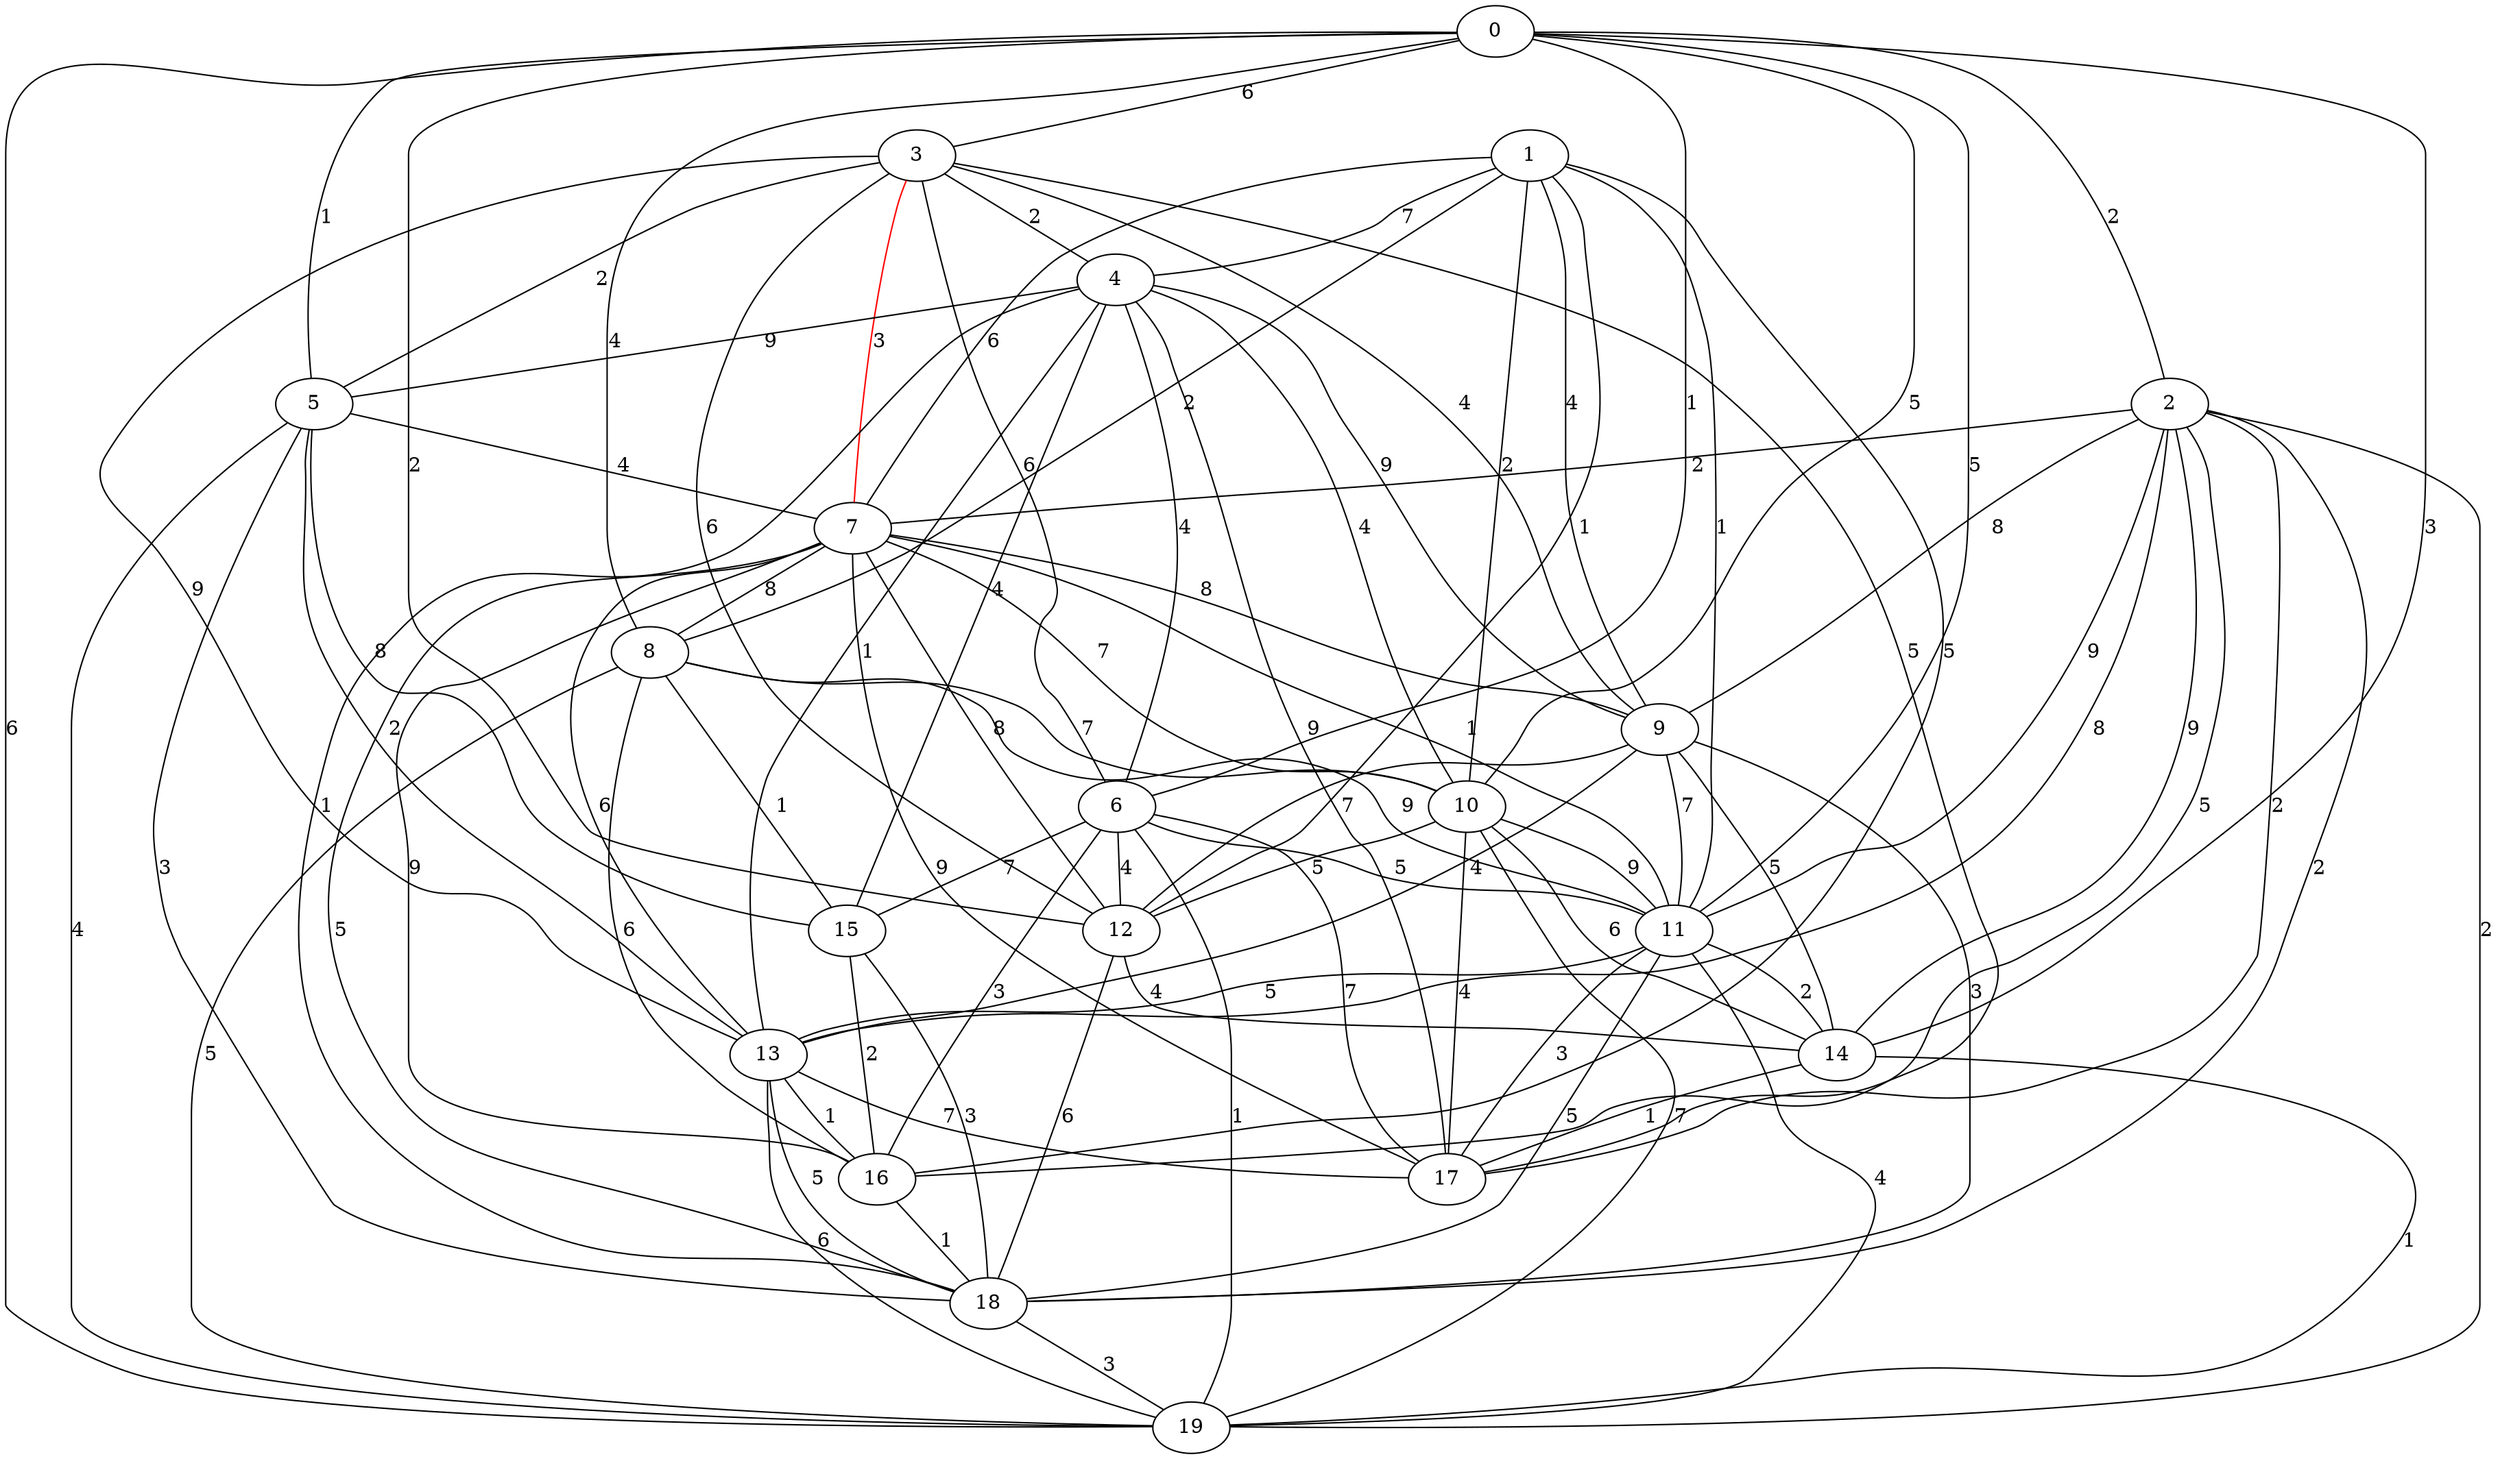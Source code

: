 graph weighted2
 { 
0 -- 2 [label=2] ;
0 -- 3 [label=6] ;
0 -- 5 [label=1] ;
0 -- 6 [label=1] ;
0 -- 8 [label=4] ;
0 -- 10 [label=5] ;
0 -- 11 [label=5] ;
0 -- 12 [label=2] ;
0 -- 14 [label=3] ;
0 -- 19 [label=6] ;
1 -- 4 [label=7] ;
1 -- 7 [label=6] ;
1 -- 8 [label=2] ;
1 -- 9 [label=4] ;
1 -- 10 [label=2] ;
1 -- 11 [label=1] ;
1 -- 12 [label=1] ;
1 -- 16 [label=5] ;
2 -- 7 [label=2] ;
2 -- 9 [label=8] ;
2 -- 11 [label=9] ;
2 -- 13 [label=8] ;
2 -- 14 [label=9] ;
2 -- 16 [label=5] ;
2 -- 17 [label=2] ;
2 -- 18 [label=2] ;
2 -- 19 [label=2] ;
3 -- 4 [label=2] ;
3 -- 5 [label=2] ;
3 -- 6 [label=6] ;
3 -- 7  [label=3] [color=red];
3 -- 9 [label=4] ;
3 -- 12 [label=6] ;
3 -- 13 [label=9] ;
3 -- 17 [label=5] ;
4 -- 5 [label=9] ;
4 -- 6 [label=4] ;
4 -- 9 [label=9] ;
4 -- 10 [label=4] ;
4 -- 13 [label=1] ;
4 -- 15 [label=4] ;
4 -- 17 [label=9] ;
4 -- 18 [label=1] ;
5 -- 7 [label=4] ;
5 -- 13 [label=2] ;
5 -- 15 [label=8] ;
5 -- 18 [label=3] ;
5 -- 19 [label=4] ;
6 -- 11 [label=5] ;
6 -- 12 [label=4] ;
6 -- 15 [label=7] ;
6 -- 16 [label=3] ;
6 -- 17 [label=7] ;
6 -- 19 [label=1] ;
7 -- 8 [label=8] ;
7 -- 9 [label=8] ;
7 -- 10 [label=7] ;
7 -- 11 [label=1] ;
7 -- 12 [label=8] ;
7 -- 13 [label=6] ;
7 -- 16 [label=9] ;
7 -- 17 [label=9] ;
7 -- 18 [label=5] ;
8 -- 10 [label=7] ;
8 -- 11 [label=9] ;
8 -- 15 [label=1] ;
8 -- 16 [label=6] ;
8 -- 19 [label=5] ;
9 -- 11 [label=7] ;
9 -- 12 [label=7] ;
9 -- 13 [label=4] ;
9 -- 14 [label=5] ;
9 -- 18 [label=3] ;
10 -- 11 [label=9] ;
10 -- 12 [label=5] ;
10 -- 14 [label=6] ;
10 -- 17 [label=4] ;
10 -- 19 [label=7] ;
11 -- 13 [label=5] ;
11 -- 14 [label=2] ;
11 -- 17 [label=3] ;
11 -- 18 [label=5] ;
11 -- 19 [label=4] ;
12 -- 14 [label=4] ;
12 -- 18 [label=6] ;
13 -- 16 [label=1] ;
13 -- 17 [label=7] ;
13 -- 18 [label=5] ;
13 -- 19 [label=6] ;
14 -- 17 [label=1] ;
14 -- 19 [label=1] ;
15 -- 16 [label=2] ;
15 -- 18 [label=3] ;
16 -- 18 [label=1] ;
17
18 -- 19 [label=3] ;
19

}